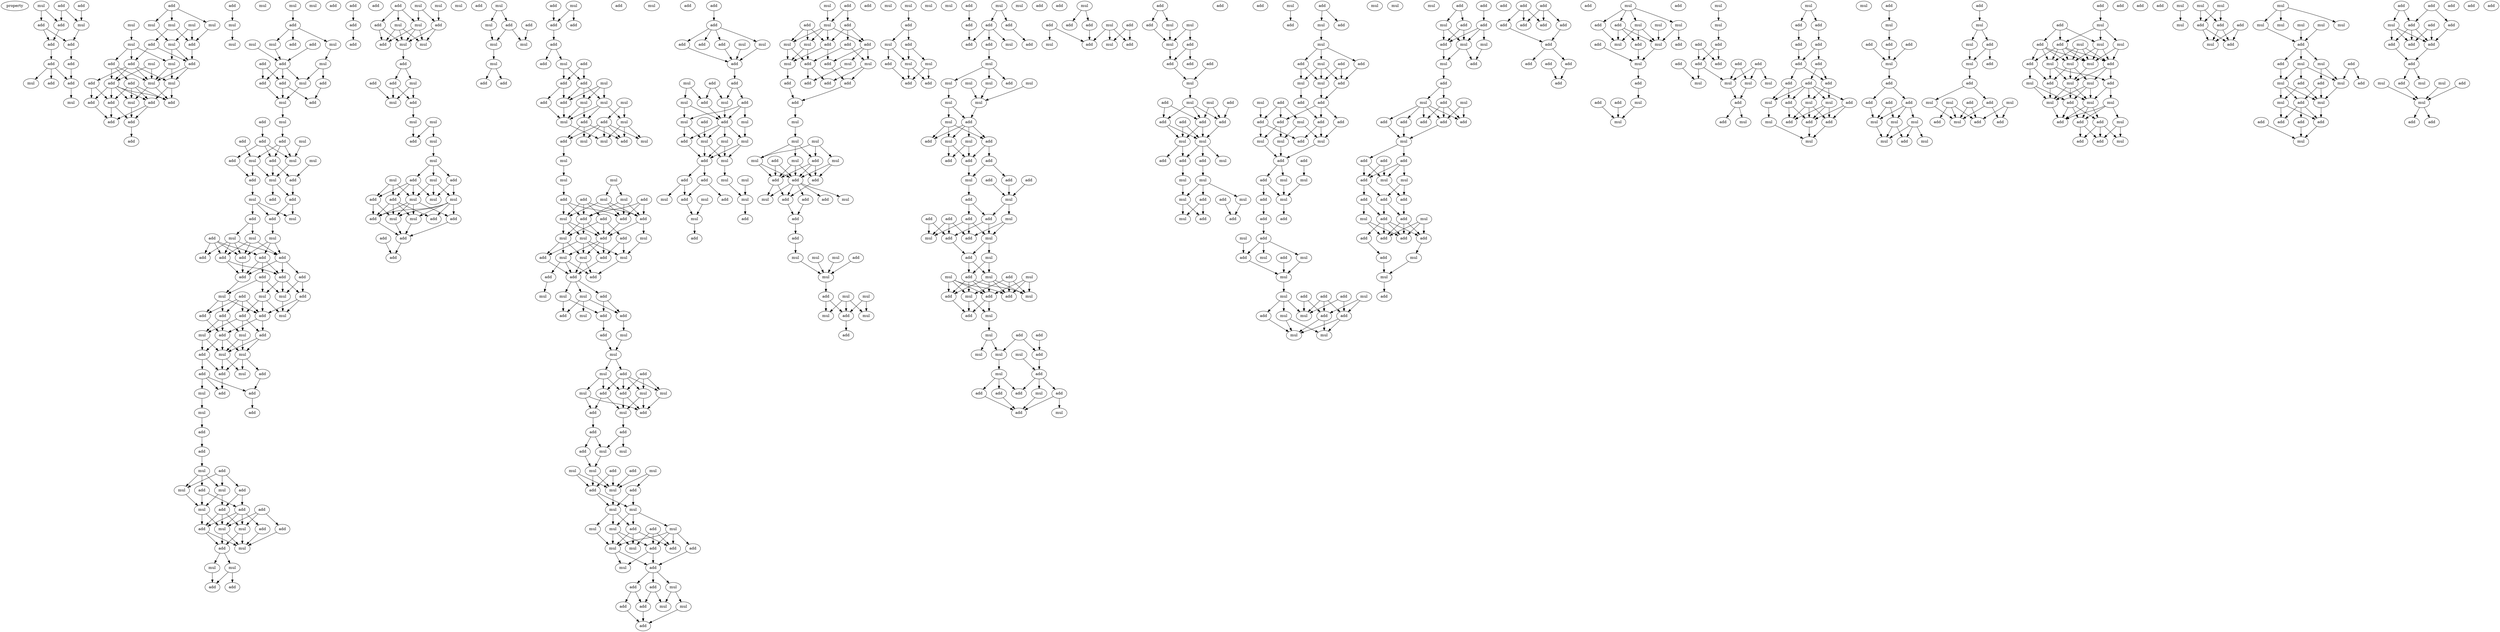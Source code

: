 digraph {
    node [fontcolor=black]
    property [mul=2,lf=1.9]
    0 [ label = mul ];
    1 [ label = add ];
    2 [ label = add ];
    3 [ label = mul ];
    4 [ label = add ];
    5 [ label = add ];
    6 [ label = add ];
    7 [ label = add ];
    8 [ label = add ];
    9 [ label = add ];
    10 [ label = add ];
    11 [ label = mul ];
    12 [ label = add ];
    13 [ label = mul ];
    14 [ label = add ];
    15 [ label = mul ];
    16 [ label = mul ];
    17 [ label = mul ];
    18 [ label = mul ];
    19 [ label = mul ];
    20 [ label = mul ];
    21 [ label = add ];
    22 [ label = add ];
    23 [ label = mul ];
    24 [ label = add ];
    25 [ label = mul ];
    26 [ label = add ];
    27 [ label = add ];
    28 [ label = mul ];
    29 [ label = add ];
    30 [ label = add ];
    31 [ label = mul ];
    32 [ label = add ];
    33 [ label = mul ];
    34 [ label = mul ];
    35 [ label = add ];
    36 [ label = add ];
    37 [ label = add ];
    38 [ label = add ];
    39 [ label = add ];
    40 [ label = add ];
    41 [ label = add ];
    42 [ label = add ];
    43 [ label = mul ];
    44 [ label = mul ];
    45 [ label = mul ];
    46 [ label = mul ];
    47 [ label = add ];
    48 [ label = mul ];
    49 [ label = add ];
    50 [ label = mul ];
    51 [ label = add ];
    52 [ label = mul ];
    53 [ label = add ];
    54 [ label = add ];
    55 [ label = mul ];
    56 [ label = add ];
    57 [ label = mul ];
    58 [ label = add ];
    59 [ label = add ];
    60 [ label = add ];
    61 [ label = mul ];
    62 [ label = add ];
    63 [ label = mul ];
    64 [ label = add ];
    65 [ label = add ];
    66 [ label = add ];
    67 [ label = mul ];
    68 [ label = add ];
    69 [ label = mul ];
    70 [ label = mul ];
    71 [ label = add ];
    72 [ label = mul ];
    73 [ label = add ];
    74 [ label = add ];
    75 [ label = mul ];
    76 [ label = add ];
    77 [ label = mul ];
    78 [ label = add ];
    79 [ label = add ];
    80 [ label = add ];
    81 [ label = mul ];
    82 [ label = mul ];
    83 [ label = add ];
    84 [ label = mul ];
    85 [ label = mul ];
    86 [ label = add ];
    87 [ label = add ];
    88 [ label = add ];
    89 [ label = add ];
    90 [ label = add ];
    91 [ label = add ];
    92 [ label = add ];
    93 [ label = add ];
    94 [ label = add ];
    95 [ label = mul ];
    96 [ label = mul ];
    97 [ label = mul ];
    98 [ label = add ];
    99 [ label = add ];
    100 [ label = add ];
    101 [ label = add ];
    102 [ label = add ];
    103 [ label = add ];
    104 [ label = mul ];
    105 [ label = mul ];
    106 [ label = mul ];
    107 [ label = add ];
    108 [ label = add ];
    109 [ label = mul ];
    110 [ label = add ];
    111 [ label = mul ];
    112 [ label = add ];
    113 [ label = add ];
    114 [ label = add ];
    115 [ label = mul ];
    116 [ label = add ];
    117 [ label = add ];
    118 [ label = mul ];
    119 [ label = add ];
    120 [ label = mul ];
    121 [ label = add ];
    122 [ label = add ];
    123 [ label = add ];
    124 [ label = mul ];
    125 [ label = mul ];
    126 [ label = add ];
    127 [ label = add ];
    128 [ label = mul ];
    129 [ label = add ];
    130 [ label = add ];
    131 [ label = add ];
    132 [ label = mul ];
    133 [ label = mul ];
    134 [ label = add ];
    135 [ label = add ];
    136 [ label = mul ];
    137 [ label = add ];
    138 [ label = add ];
    139 [ label = mul ];
    140 [ label = mul ];
    141 [ label = mul ];
    142 [ label = add ];
    143 [ label = add ];
    144 [ label = mul ];
    145 [ label = add ];
    146 [ label = add ];
    147 [ label = add ];
    148 [ label = add ];
    149 [ label = add ];
    150 [ label = mul ];
    151 [ label = add ];
    152 [ label = mul ];
    153 [ label = mul ];
    154 [ label = mul ];
    155 [ label = add ];
    156 [ label = add ];
    157 [ label = mul ];
    158 [ label = add ];
    159 [ label = mul ];
    160 [ label = mul ];
    161 [ label = add ];
    162 [ label = add ];
    163 [ label = mul ];
    164 [ label = add ];
    165 [ label = mul ];
    166 [ label = add ];
    167 [ label = mul ];
    168 [ label = mul ];
    169 [ label = mul ];
    170 [ label = add ];
    171 [ label = mul ];
    172 [ label = mul ];
    173 [ label = mul ];
    174 [ label = add ];
    175 [ label = add ];
    176 [ label = mul ];
    177 [ label = add ];
    178 [ label = mul ];
    179 [ label = mul ];
    180 [ label = add ];
    181 [ label = add ];
    182 [ label = add ];
    183 [ label = mul ];
    184 [ label = add ];
    185 [ label = mul ];
    186 [ label = add ];
    187 [ label = add ];
    188 [ label = add ];
    189 [ label = add ];
    190 [ label = mul ];
    191 [ label = mul ];
    192 [ label = add ];
    193 [ label = add ];
    194 [ label = mul ];
    195 [ label = mul ];
    196 [ label = mul ];
    197 [ label = add ];
    198 [ label = add ];
    199 [ label = mul ];
    200 [ label = add ];
    201 [ label = add ];
    202 [ label = add ];
    203 [ label = add ];
    204 [ label = mul ];
    205 [ label = add ];
    206 [ label = add ];
    207 [ label = add ];
    208 [ label = add ];
    209 [ label = mul ];
    210 [ label = mul ];
    211 [ label = add ];
    212 [ label = mul ];
    213 [ label = add ];
    214 [ label = mul ];
    215 [ label = add ];
    216 [ label = mul ];
    217 [ label = add ];
    218 [ label = mul ];
    219 [ label = add ];
    220 [ label = mul ];
    221 [ label = mul ];
    222 [ label = mul ];
    223 [ label = add ];
    224 [ label = add ];
    225 [ label = mul ];
    226 [ label = mul ];
    227 [ label = mul ];
    228 [ label = add ];
    229 [ label = mul ];
    230 [ label = add ];
    231 [ label = mul ];
    232 [ label = add ];
    233 [ label = add ];
    234 [ label = add ];
    235 [ label = add ];
    236 [ label = mul ];
    237 [ label = add ];
    238 [ label = mul ];
    239 [ label = add ];
    240 [ label = add ];
    241 [ label = mul ];
    242 [ label = mul ];
    243 [ label = mul ];
    244 [ label = add ];
    245 [ label = mul ];
    246 [ label = mul ];
    247 [ label = add ];
    248 [ label = add ];
    249 [ label = add ];
    250 [ label = add ];
    251 [ label = mul ];
    252 [ label = add ];
    253 [ label = mul ];
    254 [ label = mul ];
    255 [ label = add ];
    256 [ label = add ];
    257 [ label = add ];
    258 [ label = mul ];
    259 [ label = add ];
    260 [ label = mul ];
    261 [ label = mul ];
    262 [ label = mul ];
    263 [ label = add ];
    264 [ label = add ];
    265 [ label = add ];
    266 [ label = mul ];
    267 [ label = add ];
    268 [ label = mul ];
    269 [ label = mul ];
    270 [ label = mul ];
    271 [ label = add ];
    272 [ label = add ];
    273 [ label = add ];
    274 [ label = add ];
    275 [ label = mul ];
    276 [ label = mul ];
    277 [ label = mul ];
    278 [ label = add ];
    279 [ label = add ];
    280 [ label = mul ];
    281 [ label = mul ];
    282 [ label = mul ];
    283 [ label = add ];
    284 [ label = add ];
    285 [ label = add ];
    286 [ label = mul ];
    287 [ label = mul ];
    288 [ label = mul ];
    289 [ label = add ];
    290 [ label = mul ];
    291 [ label = mul ];
    292 [ label = add ];
    293 [ label = mul ];
    294 [ label = mul ];
    295 [ label = mul ];
    296 [ label = add ];
    297 [ label = add ];
    298 [ label = add ];
    299 [ label = add ];
    300 [ label = mul ];
    301 [ label = mul ];
    302 [ label = add ];
    303 [ label = add ];
    304 [ label = mul ];
    305 [ label = mul ];
    306 [ label = add ];
    307 [ label = add ];
    308 [ label = add ];
    309 [ label = add ];
    310 [ label = add ];
    311 [ label = add ];
    312 [ label = add ];
    313 [ label = mul ];
    314 [ label = add ];
    315 [ label = mul ];
    316 [ label = add ];
    317 [ label = add ];
    318 [ label = add ];
    319 [ label = mul ];
    320 [ label = add ];
    321 [ label = add ];
    322 [ label = mul ];
    323 [ label = add ];
    324 [ label = mul ];
    325 [ label = mul ];
    326 [ label = add ];
    327 [ label = add ];
    328 [ label = mul ];
    329 [ label = add ];
    330 [ label = mul ];
    331 [ label = mul ];
    332 [ label = mul ];
    333 [ label = add ];
    334 [ label = mul ];
    335 [ label = mul ];
    336 [ label = mul ];
    337 [ label = add ];
    338 [ label = add ];
    339 [ label = add ];
    340 [ label = mul ];
    341 [ label = mul ];
    342 [ label = mul ];
    343 [ label = add ];
    344 [ label = mul ];
    345 [ label = add ];
    346 [ label = add ];
    347 [ label = mul ];
    348 [ label = add ];
    349 [ label = mul ];
    350 [ label = add ];
    351 [ label = add ];
    352 [ label = add ];
    353 [ label = mul ];
    354 [ label = add ];
    355 [ label = mul ];
    356 [ label = add ];
    357 [ label = add ];
    358 [ label = mul ];
    359 [ label = mul ];
    360 [ label = add ];
    361 [ label = mul ];
    362 [ label = add ];
    363 [ label = add ];
    364 [ label = add ];
    365 [ label = add ];
    366 [ label = add ];
    367 [ label = mul ];
    368 [ label = mul ];
    369 [ label = mul ];
    370 [ label = mul ];
    371 [ label = add ];
    372 [ label = mul ];
    373 [ label = mul ];
    374 [ label = add ];
    375 [ label = add ];
    376 [ label = add ];
    377 [ label = add ];
    378 [ label = mul ];
    379 [ label = add ];
    380 [ label = add ];
    381 [ label = mul ];
    382 [ label = add ];
    383 [ label = add ];
    384 [ label = add ];
    385 [ label = add ];
    386 [ label = mul ];
    387 [ label = mul ];
    388 [ label = mul ];
    389 [ label = add ];
    390 [ label = mul ];
    391 [ label = mul ];
    392 [ label = add ];
    393 [ label = mul ];
    394 [ label = mul ];
    395 [ label = mul ];
    396 [ label = mul ];
    397 [ label = add ];
    398 [ label = add ];
    399 [ label = mul ];
    400 [ label = mul ];
    401 [ label = add ];
    402 [ label = add ];
    403 [ label = mul ];
    404 [ label = mul ];
    405 [ label = add ];
    406 [ label = mul ];
    407 [ label = mul ];
    408 [ label = add ];
    409 [ label = add ];
    410 [ label = add ];
    411 [ label = mul ];
    412 [ label = add ];
    413 [ label = add ];
    414 [ label = add ];
    415 [ label = mul ];
    416 [ label = add ];
    417 [ label = add ];
    418 [ label = add ];
    419 [ label = mul ];
    420 [ label = add ];
    421 [ label = mul ];
    422 [ label = mul ];
    423 [ label = mul ];
    424 [ label = mul ];
    425 [ label = mul ];
    426 [ label = mul ];
    427 [ label = mul ];
    428 [ label = mul ];
    429 [ label = add ];
    430 [ label = add ];
    431 [ label = mul ];
    432 [ label = add ];
    433 [ label = mul ];
    434 [ label = add ];
    435 [ label = add ];
    436 [ label = add ];
    437 [ label = mul ];
    438 [ label = add ];
    439 [ label = add ];
    440 [ label = add ];
    441 [ label = add ];
    442 [ label = mul ];
    443 [ label = add ];
    444 [ label = add ];
    445 [ label = mul ];
    446 [ label = add ];
    447 [ label = add ];
    448 [ label = add ];
    449 [ label = add ];
    450 [ label = mul ];
    451 [ label = add ];
    452 [ label = mul ];
    453 [ label = add ];
    454 [ label = mul ];
    455 [ label = mul ];
    456 [ label = mul ];
    457 [ label = mul ];
    458 [ label = add ];
    459 [ label = add ];
    460 [ label = mul ];
    461 [ label = add ];
    462 [ label = mul ];
    463 [ label = add ];
    464 [ label = add ];
    465 [ label = mul ];
    466 [ label = add ];
    467 [ label = mul ];
    468 [ label = add ];
    469 [ label = add ];
    470 [ label = add ];
    471 [ label = mul ];
    472 [ label = mul ];
    473 [ label = add ];
    474 [ label = mul ];
    475 [ label = mul ];
    476 [ label = add ];
    477 [ label = add ];
    478 [ label = add ];
    479 [ label = mul ];
    480 [ label = add ];
    481 [ label = add ];
    482 [ label = mul ];
    483 [ label = add ];
    484 [ label = mul ];
    485 [ label = mul ];
    486 [ label = add ];
    487 [ label = add ];
    488 [ label = add ];
    489 [ label = add ];
    490 [ label = add ];
    491 [ label = mul ];
    492 [ label = add ];
    493 [ label = mul ];
    494 [ label = add ];
    495 [ label = mul ];
    496 [ label = add ];
    497 [ label = mul ];
    498 [ label = add ];
    499 [ label = mul ];
    500 [ label = add ];
    501 [ label = add ];
    502 [ label = add ];
    503 [ label = mul ];
    504 [ label = mul ];
    505 [ label = add ];
    506 [ label = mul ];
    507 [ label = add ];
    508 [ label = add ];
    509 [ label = add ];
    510 [ label = add ];
    511 [ label = add ];
    512 [ label = mul ];
    513 [ label = mul ];
    514 [ label = add ];
    515 [ label = add ];
    516 [ label = mul ];
    517 [ label = add ];
    518 [ label = add ];
    519 [ label = mul ];
    520 [ label = mul ];
    521 [ label = mul ];
    522 [ label = add ];
    523 [ label = add ];
    524 [ label = mul ];
    525 [ label = add ];
    526 [ label = add ];
    527 [ label = add ];
    528 [ label = mul ];
    529 [ label = mul ];
    530 [ label = add ];
    531 [ label = add ];
    532 [ label = mul ];
    533 [ label = mul ];
    534 [ label = add ];
    535 [ label = mul ];
    536 [ label = add ];
    537 [ label = mul ];
    538 [ label = add ];
    539 [ label = add ];
    540 [ label = add ];
    541 [ label = mul ];
    542 [ label = mul ];
    543 [ label = mul ];
    544 [ label = add ];
    545 [ label = add ];
    546 [ label = mul ];
    547 [ label = add ];
    548 [ label = add ];
    549 [ label = add ];
    550 [ label = mul ];
    551 [ label = add ];
    552 [ label = add ];
    553 [ label = mul ];
    554 [ label = mul ];
    555 [ label = mul ];
    556 [ label = add ];
    557 [ label = add ];
    558 [ label = add ];
    559 [ label = mul ];
    560 [ label = add ];
    561 [ label = mul ];
    562 [ label = add ];
    563 [ label = mul ];
    564 [ label = add ];
    565 [ label = add ];
    566 [ label = mul ];
    567 [ label = add ];
    568 [ label = mul ];
    569 [ label = mul ];
    570 [ label = add ];
    571 [ label = add ];
    572 [ label = mul ];
    573 [ label = mul ];
    574 [ label = add ];
    575 [ label = add ];
    576 [ label = mul ];
    577 [ label = add ];
    578 [ label = mul ];
    579 [ label = add ];
    580 [ label = add ];
    581 [ label = mul ];
    582 [ label = mul ];
    583 [ label = add ];
    584 [ label = mul ];
    585 [ label = mul ];
    586 [ label = add ];
    587 [ label = add ];
    588 [ label = mul ];
    589 [ label = add ];
    590 [ label = add ];
    591 [ label = mul ];
    592 [ label = add ];
    593 [ label = mul ];
    594 [ label = mul ];
    595 [ label = add ];
    596 [ label = add ];
    597 [ label = mul ];
    598 [ label = mul ];
    599 [ label = add ];
    600 [ label = add ];
    601 [ label = add ];
    602 [ label = add ];
    603 [ label = add ];
    604 [ label = add ];
    605 [ label = mul ];
    606 [ label = add ];
    607 [ label = add ];
    608 [ label = add ];
    609 [ label = mul ];
    610 [ label = mul ];
    611 [ label = add ];
    612 [ label = add ];
    613 [ label = add ];
    614 [ label = add ];
    615 [ label = mul ];
    616 [ label = mul ];
    617 [ label = add ];
    618 [ label = add ];
    619 [ label = add ];
    620 [ label = add ];
    621 [ label = add ];
    622 [ label = add ];
    623 [ label = mul ];
    624 [ label = add ];
    625 [ label = mul ];
    626 [ label = add ];
    627 [ label = add ];
    628 [ label = add ];
    629 [ label = add ];
    630 [ label = add ];
    631 [ label = add ];
    632 [ label = add ];
    633 [ label = add ];
    634 [ label = add ];
    635 [ label = add ];
    636 [ label = add ];
    637 [ label = add ];
    638 [ label = add ];
    639 [ label = add ];
    640 [ label = mul ];
    641 [ label = add ];
    642 [ label = mul ];
    643 [ label = mul ];
    644 [ label = add ];
    645 [ label = mul ];
    646 [ label = add ];
    647 [ label = mul ];
    648 [ label = add ];
    649 [ label = add ];
    650 [ label = mul ];
    651 [ label = mul ];
    652 [ label = add ];
    653 [ label = add ];
    654 [ label = add ];
    655 [ label = add ];
    656 [ label = mul ];
    657 [ label = mul ];
    658 [ label = mul ];
    659 [ label = mul ];
    660 [ label = add ];
    661 [ label = add ];
    662 [ label = add ];
    663 [ label = add ];
    664 [ label = add ];
    665 [ label = add ];
    666 [ label = add ];
    667 [ label = mul ];
    668 [ label = mul ];
    669 [ label = mul ];
    670 [ label = mul ];
    671 [ label = add ];
    672 [ label = add ];
    673 [ label = mul ];
    674 [ label = mul ];
    675 [ label = add ];
    676 [ label = add ];
    677 [ label = add ];
    678 [ label = add ];
    679 [ label = add ];
    680 [ label = add ];
    681 [ label = add ];
    682 [ label = add ];
    683 [ label = add ];
    684 [ label = add ];
    685 [ label = add ];
    686 [ label = mul ];
    687 [ label = mul ];
    688 [ label = mul ];
    689 [ label = add ];
    690 [ label = mul ];
    691 [ label = add ];
    692 [ label = add ];
    693 [ label = mul ];
    694 [ label = mul ];
    695 [ label = add ];
    696 [ label = mul ];
    697 [ label = add ];
    698 [ label = add ];
    699 [ label = add ];
    700 [ label = mul ];
    701 [ label = add ];
    702 [ label = add ];
    703 [ label = add ];
    704 [ label = add ];
    705 [ label = mul ];
    706 [ label = mul ];
    707 [ label = mul ];
    708 [ label = mul ];
    709 [ label = add ];
    710 [ label = add ];
    711 [ label = mul ];
    712 [ label = mul ];
    713 [ label = mul ];
    714 [ label = add ];
    715 [ label = mul ];
    716 [ label = add ];
    717 [ label = add ];
    718 [ label = mul ];
    719 [ label = mul ];
    720 [ label = mul ];
    721 [ label = add ];
    722 [ label = add ];
    723 [ label = mul ];
    724 [ label = add ];
    725 [ label = add ];
    726 [ label = add ];
    727 [ label = add ];
    728 [ label = mul ];
    729 [ label = add ];
    730 [ label = mul ];
    731 [ label = mul ];
    732 [ label = mul ];
    733 [ label = add ];
    734 [ label = add ];
    735 [ label = mul ];
    736 [ label = add ];
    737 [ label = mul ];
    738 [ label = mul ];
    739 [ label = add ];
    740 [ label = mul ];
    741 [ label = mul ];
    742 [ label = mul ];
    743 [ label = add ];
    744 [ label = add ];
    745 [ label = mul ];
    746 [ label = mul ];
    747 [ label = mul ];
    748 [ label = add ];
    749 [ label = mul ];
    750 [ label = add ];
    751 [ label = add ];
    752 [ label = add ];
    753 [ label = add ];
    754 [ label = mul ];
    755 [ label = add ];
    756 [ label = add ];
    757 [ label = add ];
    758 [ label = add ];
    759 [ label = mul ];
    760 [ label = mul ];
    761 [ label = mul ];
    762 [ label = mul ];
    763 [ label = add ];
    764 [ label = add ];
    765 [ label = add ];
    766 [ label = mul ];
    767 [ label = add ];
    768 [ label = mul ];
    769 [ label = mul ];
    770 [ label = mul ];
    771 [ label = mul ];
    772 [ label = mul ];
    773 [ label = mul ];
    774 [ label = add ];
    775 [ label = add ];
    776 [ label = add ];
    777 [ label = mul ];
    778 [ label = mul ];
    779 [ label = add ];
    780 [ label = mul ];
    781 [ label = add ];
    782 [ label = mul ];
    783 [ label = add ];
    784 [ label = add ];
    785 [ label = mul ];
    786 [ label = mul ];
    787 [ label = add ];
    788 [ label = add ];
    789 [ label = add ];
    790 [ label = add ];
    791 [ label = mul ];
    792 [ label = add ];
    793 [ label = add ];
    794 [ label = add ];
    795 [ label = add ];
    796 [ label = mul ];
    797 [ label = add ];
    798 [ label = add ];
    799 [ label = add ];
    800 [ label = add ];
    801 [ label = add ];
    802 [ label = mul ];
    803 [ label = add ];
    804 [ label = mul ];
    805 [ label = mul ];
    806 [ label = add ];
    807 [ label = mul ];
    808 [ label = add ];
    809 [ label = add ];
    810 [ label = add ];
    811 [ label = add ];
    812 [ label = add ];
    0 -> 4 [ name = 0 ];
    0 -> 5 [ name = 1 ];
    1 -> 3 [ name = 2 ];
    2 -> 3 [ name = 3 ];
    2 -> 4 [ name = 4 ];
    3 -> 7 [ name = 5 ];
    4 -> 6 [ name = 6 ];
    5 -> 6 [ name = 7 ];
    5 -> 7 [ name = 8 ];
    6 -> 8 [ name = 9 ];
    7 -> 9 [ name = 10 ];
    8 -> 10 [ name = 11 ];
    8 -> 11 [ name = 12 ];
    8 -> 12 [ name = 13 ];
    9 -> 12 [ name = 14 ];
    12 -> 13 [ name = 15 ];
    14 -> 16 [ name = 16 ];
    14 -> 17 [ name = 17 ];
    14 -> 18 [ name = 18 ];
    15 -> 23 [ name = 19 ];
    16 -> 21 [ name = 20 ];
    17 -> 21 [ name = 21 ];
    17 -> 22 [ name = 22 ];
    18 -> 20 [ name = 23 ];
    19 -> 20 [ name = 24 ];
    19 -> 21 [ name = 25 ];
    20 -> 25 [ name = 26 ];
    20 -> 26 [ name = 27 ];
    21 -> 26 [ name = 28 ];
    22 -> 24 [ name = 29 ];
    22 -> 26 [ name = 30 ];
    23 -> 24 [ name = 31 ];
    23 -> 25 [ name = 32 ];
    23 -> 27 [ name = 33 ];
    24 -> 30 [ name = 34 ];
    24 -> 31 [ name = 35 ];
    24 -> 32 [ name = 36 ];
    24 -> 33 [ name = 37 ];
    25 -> 31 [ name = 38 ];
    25 -> 33 [ name = 39 ];
    26 -> 31 [ name = 40 ];
    26 -> 33 [ name = 41 ];
    27 -> 29 [ name = 42 ];
    27 -> 31 [ name = 43 ];
    27 -> 32 [ name = 44 ];
    28 -> 31 [ name = 45 ];
    28 -> 32 [ name = 46 ];
    29 -> 34 [ name = 47 ];
    29 -> 35 [ name = 48 ];
    29 -> 36 [ name = 49 ];
    29 -> 38 [ name = 50 ];
    30 -> 35 [ name = 51 ];
    30 -> 37 [ name = 52 ];
    31 -> 34 [ name = 53 ];
    31 -> 36 [ name = 54 ];
    32 -> 34 [ name = 55 ];
    32 -> 35 [ name = 56 ];
    32 -> 36 [ name = 57 ];
    32 -> 37 [ name = 58 ];
    32 -> 38 [ name = 59 ];
    33 -> 36 [ name = 60 ];
    33 -> 38 [ name = 61 ];
    34 -> 40 [ name = 62 ];
    35 -> 39 [ name = 63 ];
    35 -> 40 [ name = 64 ];
    37 -> 39 [ name = 65 ];
    38 -> 39 [ name = 66 ];
    38 -> 40 [ name = 67 ];
    40 -> 41 [ name = 68 ];
    42 -> 43 [ name = 69 ];
    43 -> 44 [ name = 70 ];
    46 -> 47 [ name = 71 ];
    47 -> 50 [ name = 72 ];
    47 -> 51 [ name = 73 ];
    47 -> 52 [ name = 74 ];
    48 -> 54 [ name = 75 ];
    49 -> 54 [ name = 76 ];
    50 -> 55 [ name = 77 ];
    52 -> 54 [ name = 78 ];
    53 -> 58 [ name = 79 ];
    53 -> 59 [ name = 80 ];
    54 -> 57 [ name = 81 ];
    54 -> 58 [ name = 82 ];
    54 -> 59 [ name = 83 ];
    55 -> 56 [ name = 84 ];
    55 -> 57 [ name = 85 ];
    56 -> 60 [ name = 86 ];
    57 -> 61 [ name = 87 ];
    58 -> 60 [ name = 88 ];
    58 -> 61 [ name = 89 ];
    59 -> 61 [ name = 90 ];
    61 -> 63 [ name = 91 ];
    62 -> 66 [ name = 92 ];
    63 -> 64 [ name = 93 ];
    64 -> 70 [ name = 94 ];
    64 -> 71 [ name = 95 ];
    64 -> 72 [ name = 96 ];
    65 -> 70 [ name = 97 ];
    66 -> 68 [ name = 98 ];
    66 -> 71 [ name = 99 ];
    66 -> 72 [ name = 100 ];
    67 -> 72 [ name = 101 ];
    68 -> 73 [ name = 102 ];
    69 -> 74 [ name = 103 ];
    70 -> 73 [ name = 104 ];
    70 -> 75 [ name = 105 ];
    71 -> 74 [ name = 106 ];
    71 -> 75 [ name = 107 ];
    72 -> 75 [ name = 108 ];
    73 -> 77 [ name = 109 ];
    74 -> 76 [ name = 110 ];
    75 -> 76 [ name = 111 ];
    75 -> 78 [ name = 112 ];
    76 -> 80 [ name = 113 ];
    76 -> 81 [ name = 114 ];
    77 -> 79 [ name = 115 ];
    77 -> 80 [ name = 116 ];
    77 -> 81 [ name = 117 ];
    79 -> 82 [ name = 118 ];
    79 -> 85 [ name = 119 ];
    80 -> 84 [ name = 120 ];
    82 -> 86 [ name = 121 ];
    82 -> 87 [ name = 122 ];
    82 -> 88 [ name = 123 ];
    82 -> 90 [ name = 124 ];
    83 -> 86 [ name = 125 ];
    83 -> 87 [ name = 126 ];
    83 -> 89 [ name = 127 ];
    83 -> 90 [ name = 128 ];
    84 -> 88 [ name = 129 ];
    84 -> 89 [ name = 130 ];
    84 -> 90 [ name = 131 ];
    85 -> 87 [ name = 132 ];
    85 -> 88 [ name = 133 ];
    85 -> 90 [ name = 134 ];
    87 -> 91 [ name = 135 ];
    87 -> 93 [ name = 136 ];
    88 -> 91 [ name = 137 ];
    88 -> 93 [ name = 138 ];
    88 -> 94 [ name = 139 ];
    89 -> 91 [ name = 140 ];
    89 -> 92 [ name = 141 ];
    89 -> 93 [ name = 142 ];
    90 -> 93 [ name = 143 ];
    91 -> 96 [ name = 144 ];
    91 -> 97 [ name = 145 ];
    91 -> 99 [ name = 146 ];
    92 -> 95 [ name = 147 ];
    92 -> 96 [ name = 148 ];
    92 -> 97 [ name = 149 ];
    93 -> 95 [ name = 150 ];
    94 -> 97 [ name = 151 ];
    94 -> 99 [ name = 152 ];
    95 -> 100 [ name = 153 ];
    95 -> 102 [ name = 154 ];
    95 -> 103 [ name = 155 ];
    96 -> 101 [ name = 156 ];
    96 -> 103 [ name = 157 ];
    96 -> 104 [ name = 158 ];
    97 -> 104 [ name = 159 ];
    98 -> 100 [ name = 160 ];
    98 -> 101 [ name = 161 ];
    98 -> 102 [ name = 162 ];
    98 -> 103 [ name = 163 ];
    99 -> 103 [ name = 164 ];
    99 -> 104 [ name = 165 ];
    100 -> 108 [ name = 166 ];
    101 -> 105 [ name = 167 ];
    101 -> 106 [ name = 168 ];
    101 -> 107 [ name = 169 ];
    102 -> 105 [ name = 170 ];
    102 -> 106 [ name = 171 ];
    102 -> 108 [ name = 172 ];
    103 -> 107 [ name = 173 ];
    103 -> 108 [ name = 174 ];
    105 -> 109 [ name = 175 ];
    105 -> 110 [ name = 176 ];
    106 -> 109 [ name = 177 ];
    106 -> 111 [ name = 178 ];
    107 -> 109 [ name = 179 ];
    107 -> 111 [ name = 180 ];
    108 -> 109 [ name = 181 ];
    108 -> 110 [ name = 182 ];
    108 -> 111 [ name = 183 ];
    109 -> 113 [ name = 184 ];
    109 -> 115 [ name = 185 ];
    110 -> 113 [ name = 186 ];
    110 -> 114 [ name = 187 ];
    111 -> 112 [ name = 188 ];
    111 -> 113 [ name = 189 ];
    111 -> 115 [ name = 190 ];
    112 -> 117 [ name = 191 ];
    113 -> 116 [ name = 192 ];
    114 -> 116 [ name = 193 ];
    114 -> 117 [ name = 194 ];
    114 -> 118 [ name = 195 ];
    117 -> 119 [ name = 196 ];
    118 -> 120 [ name = 197 ];
    120 -> 121 [ name = 198 ];
    121 -> 122 [ name = 199 ];
    122 -> 124 [ name = 200 ];
    123 -> 125 [ name = 201 ];
    123 -> 126 [ name = 202 ];
    123 -> 128 [ name = 203 ];
    124 -> 125 [ name = 204 ];
    124 -> 127 [ name = 205 ];
    124 -> 128 [ name = 206 ];
    125 -> 131 [ name = 207 ];
    125 -> 132 [ name = 208 ];
    126 -> 129 [ name = 209 ];
    126 -> 131 [ name = 210 ];
    127 -> 129 [ name = 211 ];
    127 -> 132 [ name = 212 ];
    128 -> 132 [ name = 213 ];
    129 -> 133 [ name = 214 ];
    129 -> 135 [ name = 215 ];
    129 -> 136 [ name = 216 ];
    129 -> 137 [ name = 217 ];
    130 -> 133 [ name = 218 ];
    130 -> 134 [ name = 219 ];
    130 -> 136 [ name = 220 ];
    131 -> 133 [ name = 221 ];
    131 -> 135 [ name = 222 ];
    131 -> 136 [ name = 223 ];
    132 -> 135 [ name = 224 ];
    132 -> 136 [ name = 225 ];
    133 -> 138 [ name = 226 ];
    133 -> 139 [ name = 227 ];
    134 -> 139 [ name = 228 ];
    135 -> 138 [ name = 229 ];
    135 -> 139 [ name = 230 ];
    136 -> 138 [ name = 231 ];
    136 -> 139 [ name = 232 ];
    137 -> 139 [ name = 233 ];
    138 -> 140 [ name = 234 ];
    138 -> 141 [ name = 235 ];
    140 -> 143 [ name = 236 ];
    141 -> 142 [ name = 237 ];
    141 -> 143 [ name = 238 ];
    146 -> 148 [ name = 239 ];
    148 -> 151 [ name = 240 ];
    149 -> 154 [ name = 241 ];
    149 -> 156 [ name = 242 ];
    149 -> 157 [ name = 243 ];
    150 -> 155 [ name = 244 ];
    153 -> 154 [ name = 245 ];
    153 -> 155 [ name = 246 ];
    154 -> 158 [ name = 247 ];
    154 -> 159 [ name = 248 ];
    154 -> 160 [ name = 249 ];
    155 -> 159 [ name = 250 ];
    155 -> 160 [ name = 251 ];
    156 -> 158 [ name = 252 ];
    156 -> 160 [ name = 253 ];
    157 -> 158 [ name = 254 ];
    157 -> 159 [ name = 255 ];
    157 -> 160 [ name = 256 ];
    160 -> 161 [ name = 257 ];
    161 -> 162 [ name = 258 ];
    161 -> 163 [ name = 259 ];
    162 -> 165 [ name = 260 ];
    162 -> 166 [ name = 261 ];
    163 -> 165 [ name = 262 ];
    163 -> 166 [ name = 263 ];
    164 -> 165 [ name = 264 ];
    166 -> 167 [ name = 265 ];
    167 -> 170 [ name = 266 ];
    168 -> 169 [ name = 267 ];
    168 -> 170 [ name = 268 ];
    169 -> 171 [ name = 269 ];
    171 -> 172 [ name = 270 ];
    171 -> 174 [ name = 271 ];
    171 -> 175 [ name = 272 ];
    172 -> 176 [ name = 273 ];
    172 -> 178 [ name = 274 ];
    172 -> 179 [ name = 275 ];
    173 -> 177 [ name = 276 ];
    173 -> 178 [ name = 277 ];
    173 -> 180 [ name = 278 ];
    174 -> 177 [ name = 279 ];
    174 -> 178 [ name = 280 ];
    174 -> 179 [ name = 281 ];
    174 -> 180 [ name = 282 ];
    175 -> 176 [ name = 283 ];
    175 -> 179 [ name = 284 ];
    176 -> 181 [ name = 285 ];
    176 -> 182 [ name = 286 ];
    176 -> 183 [ name = 287 ];
    176 -> 184 [ name = 288 ];
    176 -> 185 [ name = 289 ];
    177 -> 181 [ name = 290 ];
    177 -> 183 [ name = 291 ];
    177 -> 184 [ name = 292 ];
    177 -> 185 [ name = 293 ];
    178 -> 182 [ name = 294 ];
    178 -> 183 [ name = 295 ];
    178 -> 184 [ name = 296 ];
    178 -> 185 [ name = 297 ];
    180 -> 184 [ name = 298 ];
    180 -> 185 [ name = 299 ];
    182 -> 187 [ name = 300 ];
    183 -> 187 [ name = 301 ];
    184 -> 187 [ name = 302 ];
    185 -> 187 [ name = 303 ];
    186 -> 188 [ name = 304 ];
    187 -> 188 [ name = 305 ];
    190 -> 191 [ name = 306 ];
    190 -> 193 [ name = 307 ];
    191 -> 195 [ name = 308 ];
    192 -> 194 [ name = 309 ];
    193 -> 194 [ name = 310 ];
    193 -> 195 [ name = 311 ];
    195 -> 196 [ name = 312 ];
    196 -> 197 [ name = 313 ];
    196 -> 198 [ name = 314 ];
    199 -> 201 [ name = 315 ];
    199 -> 202 [ name = 316 ];
    200 -> 201 [ name = 317 ];
    201 -> 203 [ name = 318 ];
    203 -> 204 [ name = 319 ];
    203 -> 205 [ name = 320 ];
    204 -> 207 [ name = 321 ];
    204 -> 208 [ name = 322 ];
    206 -> 207 [ name = 323 ];
    206 -> 208 [ name = 324 ];
    207 -> 211 [ name = 325 ];
    207 -> 213 [ name = 326 ];
    208 -> 210 [ name = 327 ];
    208 -> 213 [ name = 328 ];
    208 -> 214 [ name = 329 ];
    209 -> 210 [ name = 330 ];
    209 -> 213 [ name = 331 ];
    209 -> 214 [ name = 332 ];
    210 -> 218 [ name = 333 ];
    210 -> 219 [ name = 334 ];
    211 -> 218 [ name = 335 ];
    212 -> 216 [ name = 336 ];
    212 -> 217 [ name = 337 ];
    213 -> 218 [ name = 338 ];
    214 -> 216 [ name = 339 ];
    214 -> 218 [ name = 340 ];
    214 -> 219 [ name = 341 ];
    216 -> 220 [ name = 342 ];
    216 -> 221 [ name = 343 ];
    216 -> 224 [ name = 344 ];
    217 -> 220 [ name = 345 ];
    217 -> 221 [ name = 346 ];
    217 -> 222 [ name = 347 ];
    217 -> 223 [ name = 348 ];
    217 -> 224 [ name = 349 ];
    218 -> 220 [ name = 350 ];
    219 -> 222 [ name = 351 ];
    219 -> 223 [ name = 352 ];
    219 -> 224 [ name = 353 ];
    223 -> 225 [ name = 354 ];
    225 -> 226 [ name = 355 ];
    226 -> 232 [ name = 356 ];
    227 -> 229 [ name = 357 ];
    227 -> 231 [ name = 358 ];
    228 -> 234 [ name = 359 ];
    228 -> 235 [ name = 360 ];
    228 -> 236 [ name = 361 ];
    228 -> 237 [ name = 362 ];
    229 -> 233 [ name = 363 ];
    229 -> 235 [ name = 364 ];
    229 -> 237 [ name = 365 ];
    230 -> 233 [ name = 366 ];
    230 -> 235 [ name = 367 ];
    230 -> 237 [ name = 368 ];
    231 -> 233 [ name = 369 ];
    231 -> 236 [ name = 370 ];
    231 -> 237 [ name = 371 ];
    232 -> 233 [ name = 372 ];
    232 -> 235 [ name = 373 ];
    232 -> 236 [ name = 374 ];
    233 -> 239 [ name = 375 ];
    234 -> 239 [ name = 376 ];
    234 -> 240 [ name = 377 ];
    234 -> 241 [ name = 378 ];
    235 -> 239 [ name = 379 ];
    235 -> 241 [ name = 380 ];
    235 -> 242 [ name = 381 ];
    236 -> 239 [ name = 382 ];
    236 -> 241 [ name = 383 ];
    236 -> 242 [ name = 384 ];
    237 -> 238 [ name = 385 ];
    237 -> 239 [ name = 386 ];
    238 -> 243 [ name = 387 ];
    239 -> 245 [ name = 388 ];
    239 -> 246 [ name = 389 ];
    239 -> 247 [ name = 390 ];
    240 -> 243 [ name = 391 ];
    240 -> 247 [ name = 392 ];
    241 -> 244 [ name = 393 ];
    241 -> 245 [ name = 394 ];
    241 -> 246 [ name = 395 ];
    242 -> 243 [ name = 396 ];
    242 -> 244 [ name = 397 ];
    242 -> 246 [ name = 398 ];
    242 -> 247 [ name = 399 ];
    243 -> 248 [ name = 400 ];
    244 -> 249 [ name = 401 ];
    245 -> 248 [ name = 402 ];
    245 -> 249 [ name = 403 ];
    245 -> 250 [ name = 404 ];
    246 -> 248 [ name = 405 ];
    246 -> 249 [ name = 406 ];
    247 -> 249 [ name = 407 ];
    249 -> 252 [ name = 408 ];
    249 -> 253 [ name = 409 ];
    249 -> 254 [ name = 410 ];
    250 -> 251 [ name = 411 ];
    252 -> 255 [ name = 412 ];
    252 -> 257 [ name = 413 ];
    253 -> 256 [ name = 414 ];
    253 -> 257 [ name = 415 ];
    254 -> 255 [ name = 416 ];
    254 -> 256 [ name = 417 ];
    254 -> 258 [ name = 418 ];
    255 -> 260 [ name = 419 ];
    257 -> 259 [ name = 420 ];
    259 -> 261 [ name = 421 ];
    260 -> 261 [ name = 422 ];
    261 -> 262 [ name = 423 ];
    261 -> 264 [ name = 424 ];
    262 -> 265 [ name = 425 ];
    262 -> 267 [ name = 426 ];
    262 -> 269 [ name = 427 ];
    263 -> 265 [ name = 428 ];
    263 -> 266 [ name = 429 ];
    263 -> 268 [ name = 430 ];
    264 -> 265 [ name = 431 ];
    264 -> 266 [ name = 432 ];
    264 -> 267 [ name = 433 ];
    264 -> 268 [ name = 434 ];
    265 -> 270 [ name = 435 ];
    265 -> 272 [ name = 436 ];
    266 -> 272 [ name = 437 ];
    267 -> 270 [ name = 438 ];
    267 -> 271 [ name = 439 ];
    268 -> 270 [ name = 440 ];
    268 -> 272 [ name = 441 ];
    269 -> 271 [ name = 442 ];
    269 -> 272 [ name = 443 ];
    270 -> 273 [ name = 444 ];
    271 -> 274 [ name = 445 ];
    273 -> 276 [ name = 446 ];
    273 -> 277 [ name = 447 ];
    274 -> 276 [ name = 448 ];
    274 -> 278 [ name = 449 ];
    276 -> 282 [ name = 450 ];
    278 -> 282 [ name = 451 ];
    279 -> 286 [ name = 452 ];
    280 -> 285 [ name = 453 ];
    280 -> 286 [ name = 454 ];
    281 -> 284 [ name = 455 ];
    281 -> 286 [ name = 456 ];
    282 -> 284 [ name = 457 ];
    282 -> 286 [ name = 458 ];
    283 -> 284 [ name = 459 ];
    283 -> 286 [ name = 460 ];
    284 -> 287 [ name = 461 ];
    284 -> 288 [ name = 462 ];
    285 -> 287 [ name = 463 ];
    285 -> 288 [ name = 464 ];
    286 -> 287 [ name = 465 ];
    287 -> 289 [ name = 466 ];
    287 -> 291 [ name = 467 ];
    287 -> 293 [ name = 468 ];
    288 -> 289 [ name = 469 ];
    288 -> 290 [ name = 470 ];
    288 -> 291 [ name = 471 ];
    289 -> 294 [ name = 472 ];
    289 -> 295 [ name = 473 ];
    289 -> 296 [ name = 474 ];
    290 -> 294 [ name = 475 ];
    290 -> 296 [ name = 476 ];
    290 -> 297 [ name = 477 ];
    290 -> 298 [ name = 478 ];
    291 -> 294 [ name = 479 ];
    291 -> 295 [ name = 480 ];
    291 -> 298 [ name = 481 ];
    292 -> 295 [ name = 482 ];
    292 -> 296 [ name = 483 ];
    292 -> 298 [ name = 484 ];
    293 -> 294 [ name = 485 ];
    294 -> 299 [ name = 486 ];
    294 -> 300 [ name = 487 ];
    297 -> 299 [ name = 488 ];
    298 -> 299 [ name = 489 ];
    298 -> 300 [ name = 490 ];
    299 -> 301 [ name = 491 ];
    299 -> 302 [ name = 492 ];
    299 -> 303 [ name = 493 ];
    301 -> 304 [ name = 494 ];
    301 -> 305 [ name = 495 ];
    302 -> 306 [ name = 496 ];
    302 -> 307 [ name = 497 ];
    303 -> 304 [ name = 498 ];
    303 -> 307 [ name = 499 ];
    305 -> 309 [ name = 500 ];
    306 -> 309 [ name = 501 ];
    307 -> 309 [ name = 502 ];
    310 -> 311 [ name = 503 ];
    311 -> 312 [ name = 504 ];
    311 -> 314 [ name = 505 ];
    311 -> 315 [ name = 506 ];
    311 -> 316 [ name = 507 ];
    312 -> 317 [ name = 508 ];
    313 -> 317 [ name = 509 ];
    315 -> 317 [ name = 510 ];
    316 -> 317 [ name = 511 ];
    317 -> 320 [ name = 512 ];
    318 -> 321 [ name = 513 ];
    318 -> 322 [ name = 514 ];
    319 -> 321 [ name = 515 ];
    319 -> 324 [ name = 516 ];
    320 -> 322 [ name = 517 ];
    320 -> 323 [ name = 518 ];
    321 -> 327 [ name = 519 ];
    322 -> 327 [ name = 520 ];
    323 -> 325 [ name = 521 ];
    323 -> 327 [ name = 522 ];
    323 -> 328 [ name = 523 ];
    324 -> 327 [ name = 524 ];
    324 -> 328 [ name = 525 ];
    325 -> 332 [ name = 526 ];
    326 -> 331 [ name = 527 ];
    327 -> 329 [ name = 528 ];
    327 -> 330 [ name = 529 ];
    327 -> 331 [ name = 530 ];
    327 -> 332 [ name = 531 ];
    328 -> 329 [ name = 532 ];
    328 -> 331 [ name = 533 ];
    329 -> 333 [ name = 534 ];
    330 -> 333 [ name = 535 ];
    330 -> 334 [ name = 536 ];
    331 -> 333 [ name = 537 ];
    331 -> 334 [ name = 538 ];
    332 -> 333 [ name = 539 ];
    332 -> 334 [ name = 540 ];
    333 -> 337 [ name = 541 ];
    333 -> 338 [ name = 542 ];
    334 -> 335 [ name = 543 ];
    335 -> 341 [ name = 544 ];
    336 -> 341 [ name = 545 ];
    337 -> 339 [ name = 546 ];
    337 -> 343 [ name = 547 ];
    338 -> 339 [ name = 548 ];
    338 -> 342 [ name = 549 ];
    339 -> 344 [ name = 550 ];
    340 -> 344 [ name = 551 ];
    341 -> 345 [ name = 552 ];
    344 -> 346 [ name = 553 ];
    347 -> 349 [ name = 554 ];
    348 -> 349 [ name = 555 ];
    348 -> 351 [ name = 556 ];
    349 -> 353 [ name = 557 ];
    349 -> 354 [ name = 558 ];
    349 -> 355 [ name = 559 ];
    349 -> 356 [ name = 560 ];
    350 -> 353 [ name = 561 ];
    350 -> 354 [ name = 562 ];
    350 -> 355 [ name = 563 ];
    351 -> 352 [ name = 564 ];
    351 -> 354 [ name = 565 ];
    351 -> 356 [ name = 566 ];
    352 -> 359 [ name = 567 ];
    352 -> 360 [ name = 568 ];
    353 -> 358 [ name = 569 ];
    353 -> 360 [ name = 570 ];
    354 -> 357 [ name = 571 ];
    354 -> 358 [ name = 572 ];
    355 -> 358 [ name = 573 ];
    355 -> 360 [ name = 574 ];
    356 -> 357 [ name = 575 ];
    356 -> 359 [ name = 576 ];
    356 -> 361 [ name = 577 ];
    357 -> 363 [ name = 578 ];
    358 -> 362 [ name = 579 ];
    359 -> 363 [ name = 580 ];
    359 -> 365 [ name = 581 ];
    360 -> 364 [ name = 582 ];
    360 -> 365 [ name = 583 ];
    361 -> 364 [ name = 584 ];
    362 -> 366 [ name = 585 ];
    363 -> 366 [ name = 586 ];
    366 -> 367 [ name = 587 ];
    367 -> 369 [ name = 588 ];
    368 -> 371 [ name = 589 ];
    368 -> 372 [ name = 590 ];
    368 -> 373 [ name = 591 ];
    369 -> 370 [ name = 592 ];
    369 -> 371 [ name = 593 ];
    369 -> 372 [ name = 594 ];
    370 -> 375 [ name = 595 ];
    370 -> 376 [ name = 596 ];
    370 -> 377 [ name = 597 ];
    371 -> 375 [ name = 598 ];
    371 -> 376 [ name = 599 ];
    371 -> 377 [ name = 600 ];
    372 -> 376 [ name = 601 ];
    372 -> 377 [ name = 602 ];
    373 -> 375 [ name = 603 ];
    373 -> 377 [ name = 604 ];
    374 -> 376 [ name = 605 ];
    374 -> 377 [ name = 606 ];
    375 -> 379 [ name = 607 ];
    376 -> 379 [ name = 608 ];
    376 -> 381 [ name = 609 ];
    377 -> 378 [ name = 610 ];
    377 -> 379 [ name = 611 ];
    377 -> 380 [ name = 612 ];
    377 -> 381 [ name = 613 ];
    377 -> 382 [ name = 614 ];
    379 -> 383 [ name = 615 ];
    382 -> 383 [ name = 616 ];
    383 -> 384 [ name = 617 ];
    384 -> 386 [ name = 618 ];
    386 -> 390 [ name = 619 ];
    387 -> 390 [ name = 620 ];
    388 -> 390 [ name = 621 ];
    389 -> 390 [ name = 622 ];
    390 -> 392 [ name = 623 ];
    391 -> 395 [ name = 624 ];
    391 -> 396 [ name = 625 ];
    391 -> 397 [ name = 626 ];
    392 -> 395 [ name = 627 ];
    392 -> 397 [ name = 628 ];
    393 -> 396 [ name = 629 ];
    393 -> 397 [ name = 630 ];
    397 -> 398 [ name = 631 ];
    399 -> 401 [ name = 632 ];
    401 -> 402 [ name = 633 ];
    401 -> 404 [ name = 634 ];
    402 -> 406 [ name = 635 ];
    402 -> 407 [ name = 636 ];
    404 -> 405 [ name = 637 ];
    404 -> 406 [ name = 638 ];
    405 -> 408 [ name = 639 ];
    406 -> 408 [ name = 640 ];
    406 -> 409 [ name = 641 ];
    407 -> 408 [ name = 642 ];
    407 -> 409 [ name = 643 ];
    410 -> 412 [ name = 644 ];
    411 -> 413 [ name = 645 ];
    411 -> 414 [ name = 646 ];
    412 -> 417 [ name = 647 ];
    413 -> 416 [ name = 648 ];
    414 -> 415 [ name = 649 ];
    414 -> 417 [ name = 650 ];
    414 -> 418 [ name = 651 ];
    418 -> 419 [ name = 652 ];
    419 -> 420 [ name = 653 ];
    419 -> 422 [ name = 654 ];
    419 -> 424 [ name = 655 ];
    421 -> 425 [ name = 656 ];
    422 -> 427 [ name = 657 ];
    423 -> 425 [ name = 658 ];
    424 -> 425 [ name = 659 ];
    425 -> 429 [ name = 660 ];
    427 -> 428 [ name = 661 ];
    427 -> 429 [ name = 662 ];
    428 -> 430 [ name = 663 ];
    428 -> 432 [ name = 664 ];
    428 -> 433 [ name = 665 ];
    429 -> 430 [ name = 666 ];
    429 -> 431 [ name = 667 ];
    429 -> 432 [ name = 668 ];
    429 -> 433 [ name = 669 ];
    430 -> 434 [ name = 670 ];
    430 -> 435 [ name = 671 ];
    431 -> 435 [ name = 672 ];
    431 -> 436 [ name = 673 ];
    433 -> 435 [ name = 674 ];
    433 -> 436 [ name = 675 ];
    434 -> 437 [ name = 676 ];
    434 -> 440 [ name = 677 ];
    435 -> 437 [ name = 678 ];
    437 -> 443 [ name = 679 ];
    438 -> 442 [ name = 680 ];
    440 -> 442 [ name = 681 ];
    441 -> 442 [ name = 682 ];
    442 -> 445 [ name = 683 ];
    442 -> 446 [ name = 684 ];
    443 -> 446 [ name = 685 ];
    443 -> 448 [ name = 686 ];
    444 -> 451 [ name = 687 ];
    444 -> 452 [ name = 688 ];
    445 -> 449 [ name = 689 ];
    445 -> 450 [ name = 690 ];
    446 -> 450 [ name = 691 ];
    446 -> 451 [ name = 692 ];
    447 -> 449 [ name = 693 ];
    447 -> 451 [ name = 694 ];
    447 -> 452 [ name = 695 ];
    448 -> 449 [ name = 696 ];
    448 -> 450 [ name = 697 ];
    448 -> 452 [ name = 698 ];
    450 -> 453 [ name = 699 ];
    450 -> 454 [ name = 700 ];
    451 -> 453 [ name = 701 ];
    453 -> 457 [ name = 702 ];
    453 -> 458 [ name = 703 ];
    454 -> 457 [ name = 704 ];
    454 -> 458 [ name = 705 ];
    455 -> 460 [ name = 706 ];
    455 -> 461 [ name = 707 ];
    455 -> 463 [ name = 708 ];
    455 -> 464 [ name = 709 ];
    456 -> 461 [ name = 710 ];
    456 -> 462 [ name = 711 ];
    456 -> 463 [ name = 712 ];
    457 -> 461 [ name = 713 ];
    457 -> 462 [ name = 714 ];
    457 -> 463 [ name = 715 ];
    457 -> 464 [ name = 716 ];
    458 -> 460 [ name = 717 ];
    458 -> 462 [ name = 718 ];
    458 -> 463 [ name = 719 ];
    458 -> 464 [ name = 720 ];
    459 -> 460 [ name = 721 ];
    459 -> 461 [ name = 722 ];
    459 -> 462 [ name = 723 ];
    460 -> 465 [ name = 724 ];
    460 -> 466 [ name = 725 ];
    463 -> 465 [ name = 726 ];
    463 -> 466 [ name = 727 ];
    464 -> 466 [ name = 728 ];
    465 -> 467 [ name = 729 ];
    467 -> 471 [ name = 730 ];
    467 -> 474 [ name = 731 ];
    468 -> 473 [ name = 732 ];
    468 -> 474 [ name = 733 ];
    470 -> 473 [ name = 734 ];
    472 -> 476 [ name = 735 ];
    473 -> 476 [ name = 736 ];
    474 -> 475 [ name = 737 ];
    475 -> 477 [ name = 738 ];
    475 -> 480 [ name = 739 ];
    475 -> 481 [ name = 740 ];
    476 -> 478 [ name = 741 ];
    476 -> 479 [ name = 742 ];
    476 -> 481 [ name = 743 ];
    477 -> 483 [ name = 744 ];
    478 -> 482 [ name = 745 ];
    478 -> 483 [ name = 746 ];
    479 -> 483 [ name = 747 ];
    480 -> 483 [ name = 748 ];
    484 -> 487 [ name = 749 ];
    484 -> 488 [ name = 750 ];
    485 -> 490 [ name = 751 ];
    485 -> 491 [ name = 752 ];
    485 -> 492 [ name = 753 ];
    486 -> 492 [ name = 754 ];
    486 -> 493 [ name = 755 ];
    488 -> 492 [ name = 756 ];
    489 -> 490 [ name = 757 ];
    489 -> 491 [ name = 758 ];
    494 -> 496 [ name = 759 ];
    494 -> 497 [ name = 760 ];
    495 -> 498 [ name = 761 ];
    495 -> 499 [ name = 762 ];
    496 -> 499 [ name = 763 ];
    497 -> 499 [ name = 764 ];
    498 -> 500 [ name = 765 ];
    498 -> 502 [ name = 766 ];
    499 -> 502 [ name = 767 ];
    501 -> 503 [ name = 768 ];
    502 -> 503 [ name = 769 ];
    503 -> 504 [ name = 770 ];
    504 -> 508 [ name = 771 ];
    504 -> 510 [ name = 772 ];
    504 -> 511 [ name = 773 ];
    505 -> 511 [ name = 774 ];
    506 -> 510 [ name = 775 ];
    506 -> 511 [ name = 776 ];
    507 -> 508 [ name = 777 ];
    507 -> 510 [ name = 778 ];
    508 -> 512 [ name = 779 ];
    508 -> 513 [ name = 780 ];
    509 -> 512 [ name = 781 ];
    509 -> 513 [ name = 782 ];
    510 -> 512 [ name = 783 ];
    510 -> 513 [ name = 784 ];
    511 -> 513 [ name = 785 ];
    512 -> 514 [ name = 786 ];
    512 -> 517 [ name = 787 ];
    513 -> 514 [ name = 788 ];
    513 -> 515 [ name = 789 ];
    513 -> 516 [ name = 790 ];
    514 -> 519 [ name = 791 ];
    515 -> 520 [ name = 792 ];
    519 -> 521 [ name = 793 ];
    520 -> 521 [ name = 794 ];
    520 -> 522 [ name = 795 ];
    520 -> 524 [ name = 796 ];
    521 -> 526 [ name = 797 ];
    521 -> 528 [ name = 798 ];
    522 -> 526 [ name = 799 ];
    522 -> 528 [ name = 800 ];
    523 -> 527 [ name = 801 ];
    524 -> 527 [ name = 802 ];
    529 -> 530 [ name = 803 ];
    531 -> 533 [ name = 804 ];
    531 -> 534 [ name = 805 ];
    533 -> 535 [ name = 806 ];
    535 -> 536 [ name = 807 ];
    535 -> 537 [ name = 808 ];
    535 -> 539 [ name = 809 ];
    536 -> 541 [ name = 810 ];
    536 -> 542 [ name = 811 ];
    537 -> 540 [ name = 812 ];
    537 -> 541 [ name = 813 ];
    537 -> 542 [ name = 814 ];
    538 -> 540 [ name = 815 ];
    538 -> 542 [ name = 816 ];
    539 -> 540 [ name = 817 ];
    540 -> 544 [ name = 818 ];
    541 -> 547 [ name = 819 ];
    542 -> 544 [ name = 820 ];
    544 -> 548 [ name = 821 ];
    544 -> 549 [ name = 822 ];
    544 -> 552 [ name = 823 ];
    545 -> 548 [ name = 824 ];
    545 -> 550 [ name = 825 ];
    545 -> 551 [ name = 826 ];
    546 -> 551 [ name = 827 ];
    547 -> 552 [ name = 828 ];
    548 -> 553 [ name = 829 ];
    548 -> 555 [ name = 830 ];
    549 -> 554 [ name = 831 ];
    550 -> 554 [ name = 832 ];
    550 -> 555 [ name = 833 ];
    551 -> 553 [ name = 834 ];
    551 -> 556 [ name = 835 ];
    552 -> 554 [ name = 836 ];
    552 -> 556 [ name = 837 ];
    553 -> 557 [ name = 838 ];
    554 -> 557 [ name = 839 ];
    555 -> 557 [ name = 840 ];
    557 -> 559 [ name = 841 ];
    557 -> 560 [ name = 842 ];
    558 -> 561 [ name = 843 ];
    559 -> 563 [ name = 844 ];
    560 -> 562 [ name = 845 ];
    560 -> 563 [ name = 846 ];
    561 -> 563 [ name = 847 ];
    562 -> 564 [ name = 848 ];
    563 -> 565 [ name = 849 ];
    564 -> 567 [ name = 850 ];
    567 -> 569 [ name = 851 ];
    567 -> 570 [ name = 852 ];
    567 -> 572 [ name = 853 ];
    568 -> 570 [ name = 854 ];
    569 -> 573 [ name = 855 ];
    570 -> 573 [ name = 856 ];
    571 -> 573 [ name = 857 ];
    573 -> 576 [ name = 858 ];
    574 -> 579 [ name = 859 ];
    574 -> 582 [ name = 860 ];
    574 -> 583 [ name = 861 ];
    575 -> 579 [ name = 862 ];
    575 -> 582 [ name = 863 ];
    576 -> 580 [ name = 864 ];
    576 -> 581 [ name = 865 ];
    576 -> 582 [ name = 866 ];
    577 -> 582 [ name = 867 ];
    577 -> 583 [ name = 868 ];
    578 -> 579 [ name = 869 ];
    578 -> 583 [ name = 870 ];
    579 -> 584 [ name = 871 ];
    579 -> 585 [ name = 872 ];
    580 -> 585 [ name = 873 ];
    581 -> 584 [ name = 874 ];
    581 -> 585 [ name = 875 ];
    583 -> 584 [ name = 876 ];
    583 -> 585 [ name = 877 ];
    586 -> 590 [ name = 878 ];
    587 -> 588 [ name = 879 ];
    587 -> 589 [ name = 880 ];
    588 -> 591 [ name = 881 ];
    588 -> 592 [ name = 882 ];
    589 -> 591 [ name = 883 ];
    589 -> 592 [ name = 884 ];
    590 -> 591 [ name = 885 ];
    590 -> 592 [ name = 886 ];
    590 -> 593 [ name = 887 ];
    591 -> 594 [ name = 888 ];
    591 -> 595 [ name = 889 ];
    592 -> 594 [ name = 890 ];
    593 -> 595 [ name = 891 ];
    594 -> 596 [ name = 892 ];
    596 -> 598 [ name = 893 ];
    596 -> 599 [ name = 894 ];
    597 -> 601 [ name = 895 ];
    597 -> 603 [ name = 896 ];
    598 -> 600 [ name = 897 ];
    598 -> 601 [ name = 898 ];
    598 -> 602 [ name = 899 ];
    598 -> 603 [ name = 900 ];
    598 -> 604 [ name = 901 ];
    599 -> 600 [ name = 902 ];
    599 -> 601 [ name = 903 ];
    599 -> 603 [ name = 904 ];
    602 -> 605 [ name = 905 ];
    603 -> 605 [ name = 906 ];
    604 -> 605 [ name = 907 ];
    605 -> 606 [ name = 908 ];
    605 -> 607 [ name = 909 ];
    606 -> 609 [ name = 910 ];
    606 -> 611 [ name = 911 ];
    607 -> 609 [ name = 912 ];
    607 -> 610 [ name = 913 ];
    607 -> 611 [ name = 914 ];
    608 -> 609 [ name = 915 ];
    608 -> 611 [ name = 916 ];
    609 -> 613 [ name = 917 ];
    610 -> 612 [ name = 918 ];
    610 -> 613 [ name = 919 ];
    611 -> 612 [ name = 920 ];
    611 -> 614 [ name = 921 ];
    612 -> 617 [ name = 922 ];
    612 -> 618 [ name = 923 ];
    613 -> 617 [ name = 924 ];
    614 -> 616 [ name = 925 ];
    614 -> 618 [ name = 926 ];
    615 -> 620 [ name = 927 ];
    615 -> 621 [ name = 928 ];
    615 -> 622 [ name = 929 ];
    616 -> 620 [ name = 930 ];
    616 -> 621 [ name = 931 ];
    617 -> 620 [ name = 932 ];
    617 -> 621 [ name = 933 ];
    617 -> 622 [ name = 934 ];
    618 -> 619 [ name = 935 ];
    618 -> 620 [ name = 936 ];
    618 -> 621 [ name = 937 ];
    618 -> 622 [ name = 938 ];
    619 -> 624 [ name = 939 ];
    622 -> 623 [ name = 940 ];
    623 -> 625 [ name = 941 ];
    624 -> 625 [ name = 942 ];
    625 -> 626 [ name = 943 ];
    628 -> 631 [ name = 944 ];
    628 -> 633 [ name = 945 ];
    628 -> 634 [ name = 946 ];
    629 -> 631 [ name = 947 ];
    629 -> 632 [ name = 948 ];
    629 -> 634 [ name = 949 ];
    632 -> 635 [ name = 950 ];
    633 -> 635 [ name = 951 ];
    635 -> 637 [ name = 952 ];
    635 -> 638 [ name = 953 ];
    636 -> 639 [ name = 954 ];
    638 -> 639 [ name = 955 ];
    640 -> 641 [ name = 956 ];
    640 -> 643 [ name = 957 ];
    640 -> 644 [ name = 958 ];
    640 -> 645 [ name = 959 ];
    641 -> 646 [ name = 960 ];
    641 -> 647 [ name = 961 ];
    641 -> 650 [ name = 962 ];
    642 -> 647 [ name = 963 ];
    643 -> 646 [ name = 964 ];
    643 -> 647 [ name = 965 ];
    643 -> 650 [ name = 966 ];
    644 -> 650 [ name = 967 ];
    645 -> 647 [ name = 968 ];
    645 -> 648 [ name = 969 ];
    646 -> 651 [ name = 970 ];
    647 -> 651 [ name = 971 ];
    649 -> 651 [ name = 972 ];
    651 -> 652 [ name = 973 ];
    652 -> 656 [ name = 974 ];
    653 -> 657 [ name = 975 ];
    654 -> 657 [ name = 976 ];
    656 -> 657 [ name = 977 ];
    658 -> 659 [ name = 978 ];
    659 -> 661 [ name = 979 ];
    660 -> 662 [ name = 980 ];
    660 -> 664 [ name = 981 ];
    661 -> 662 [ name = 982 ];
    661 -> 664 [ name = 983 ];
    663 -> 668 [ name = 984 ];
    664 -> 668 [ name = 985 ];
    664 -> 670 [ name = 986 ];
    665 -> 667 [ name = 987 ];
    665 -> 669 [ name = 988 ];
    665 -> 670 [ name = 989 ];
    666 -> 669 [ name = 990 ];
    666 -> 670 [ name = 991 ];
    669 -> 671 [ name = 992 ];
    670 -> 671 [ name = 993 ];
    671 -> 672 [ name = 994 ];
    671 -> 673 [ name = 995 ];
    674 -> 675 [ name = 996 ];
    674 -> 676 [ name = 997 ];
    675 -> 678 [ name = 998 ];
    676 -> 677 [ name = 999 ];
    677 -> 679 [ name = 1000 ];
    677 -> 680 [ name = 1001 ];
    678 -> 680 [ name = 1002 ];
    679 -> 681 [ name = 1003 ];
    679 -> 682 [ name = 1004 ];
    680 -> 682 [ name = 1005 ];
    680 -> 683 [ name = 1006 ];
    681 -> 684 [ name = 1007 ];
    681 -> 685 [ name = 1008 ];
    681 -> 686 [ name = 1009 ];
    681 -> 687 [ name = 1010 ];
    681 -> 688 [ name = 1011 ];
    682 -> 687 [ name = 1012 ];
    682 -> 688 [ name = 1013 ];
    683 -> 684 [ name = 1014 ];
    683 -> 686 [ name = 1015 ];
    684 -> 689 [ name = 1016 ];
    684 -> 692 [ name = 1017 ];
    685 -> 689 [ name = 1018 ];
    685 -> 691 [ name = 1019 ];
    686 -> 690 [ name = 1020 ];
    687 -> 689 [ name = 1021 ];
    687 -> 691 [ name = 1022 ];
    687 -> 692 [ name = 1023 ];
    688 -> 689 [ name = 1024 ];
    688 -> 691 [ name = 1025 ];
    688 -> 692 [ name = 1026 ];
    689 -> 693 [ name = 1027 ];
    690 -> 693 [ name = 1028 ];
    691 -> 693 [ name = 1029 ];
    695 -> 696 [ name = 1030 ];
    696 -> 698 [ name = 1031 ];
    697 -> 700 [ name = 1032 ];
    698 -> 700 [ name = 1033 ];
    699 -> 700 [ name = 1034 ];
    700 -> 701 [ name = 1035 ];
    701 -> 702 [ name = 1036 ];
    701 -> 703 [ name = 1037 ];
    702 -> 707 [ name = 1038 ];
    703 -> 705 [ name = 1039 ];
    703 -> 706 [ name = 1040 ];
    703 -> 707 [ name = 1041 ];
    704 -> 705 [ name = 1042 ];
    704 -> 707 [ name = 1043 ];
    705 -> 708 [ name = 1044 ];
    705 -> 710 [ name = 1045 ];
    706 -> 708 [ name = 1046 ];
    706 -> 710 [ name = 1047 ];
    706 -> 711 [ name = 1048 ];
    707 -> 708 [ name = 1049 ];
    709 -> 712 [ name = 1050 ];
    712 -> 713 [ name = 1051 ];
    712 -> 714 [ name = 1052 ];
    713 -> 715 [ name = 1053 ];
    714 -> 715 [ name = 1054 ];
    714 -> 716 [ name = 1055 ];
    715 -> 717 [ name = 1056 ];
    717 -> 719 [ name = 1057 ];
    717 -> 722 [ name = 1058 ];
    718 -> 723 [ name = 1059 ];
    718 -> 724 [ name = 1060 ];
    718 -> 726 [ name = 1061 ];
    719 -> 723 [ name = 1062 ];
    720 -> 725 [ name = 1063 ];
    720 -> 726 [ name = 1064 ];
    721 -> 723 [ name = 1065 ];
    721 -> 726 [ name = 1066 ];
    722 -> 723 [ name = 1067 ];
    722 -> 725 [ name = 1068 ];
    727 -> 728 [ name = 1069 ];
    728 -> 730 [ name = 1070 ];
    728 -> 732 [ name = 1071 ];
    728 -> 733 [ name = 1072 ];
    729 -> 730 [ name = 1073 ];
    729 -> 733 [ name = 1074 ];
    729 -> 734 [ name = 1075 ];
    730 -> 735 [ name = 1076 ];
    730 -> 736 [ name = 1077 ];
    730 -> 737 [ name = 1078 ];
    731 -> 735 [ name = 1079 ];
    731 -> 736 [ name = 1080 ];
    731 -> 737 [ name = 1081 ];
    731 -> 738 [ name = 1082 ];
    732 -> 736 [ name = 1083 ];
    732 -> 737 [ name = 1084 ];
    733 -> 735 [ name = 1085 ];
    733 -> 736 [ name = 1086 ];
    733 -> 737 [ name = 1087 ];
    733 -> 738 [ name = 1088 ];
    733 -> 739 [ name = 1089 ];
    734 -> 735 [ name = 1090 ];
    734 -> 737 [ name = 1091 ];
    734 -> 738 [ name = 1092 ];
    734 -> 739 [ name = 1093 ];
    735 -> 740 [ name = 1094 ];
    735 -> 741 [ name = 1095 ];
    735 -> 743 [ name = 1096 ];
    736 -> 740 [ name = 1097 ];
    736 -> 741 [ name = 1098 ];
    736 -> 744 [ name = 1099 ];
    737 -> 741 [ name = 1100 ];
    738 -> 741 [ name = 1101 ];
    738 -> 743 [ name = 1102 ];
    738 -> 744 [ name = 1103 ];
    739 -> 742 [ name = 1104 ];
    739 -> 743 [ name = 1105 ];
    740 -> 746 [ name = 1106 ];
    740 -> 747 [ name = 1107 ];
    740 -> 748 [ name = 1108 ];
    741 -> 746 [ name = 1109 ];
    741 -> 747 [ name = 1110 ];
    741 -> 748 [ name = 1111 ];
    742 -> 747 [ name = 1112 ];
    742 -> 748 [ name = 1113 ];
    743 -> 746 [ name = 1114 ];
    743 -> 747 [ name = 1115 ];
    744 -> 745 [ name = 1116 ];
    744 -> 746 [ name = 1117 ];
    745 -> 749 [ name = 1118 ];
    745 -> 751 [ name = 1119 ];
    745 -> 752 [ name = 1120 ];
    746 -> 750 [ name = 1121 ];
    746 -> 751 [ name = 1122 ];
    746 -> 752 [ name = 1123 ];
    747 -> 752 [ name = 1124 ];
    748 -> 750 [ name = 1125 ];
    748 -> 751 [ name = 1126 ];
    748 -> 752 [ name = 1127 ];
    749 -> 754 [ name = 1128 ];
    749 -> 755 [ name = 1129 ];
    750 -> 754 [ name = 1130 ];
    750 -> 755 [ name = 1131 ];
    750 -> 756 [ name = 1132 ];
    751 -> 755 [ name = 1133 ];
    751 -> 756 [ name = 1134 ];
    759 -> 760 [ name = 1135 ];
    761 -> 763 [ name = 1136 ];
    761 -> 764 [ name = 1137 ];
    762 -> 763 [ name = 1138 ];
    762 -> 764 [ name = 1139 ];
    763 -> 766 [ name = 1140 ];
    763 -> 767 [ name = 1141 ];
    764 -> 766 [ name = 1142 ];
    764 -> 767 [ name = 1143 ];
    765 -> 766 [ name = 1144 ];
    765 -> 767 [ name = 1145 ];
    768 -> 770 [ name = 1146 ];
    768 -> 772 [ name = 1147 ];
    768 -> 773 [ name = 1148 ];
    769 -> 774 [ name = 1149 ];
    771 -> 774 [ name = 1150 ];
    772 -> 774 [ name = 1151 ];
    774 -> 776 [ name = 1152 ];
    774 -> 777 [ name = 1153 ];
    774 -> 778 [ name = 1154 ];
    775 -> 780 [ name = 1155 ];
    775 -> 783 [ name = 1156 ];
    776 -> 782 [ name = 1157 ];
    777 -> 780 [ name = 1158 ];
    777 -> 781 [ name = 1159 ];
    777 -> 782 [ name = 1160 ];
    778 -> 779 [ name = 1161 ];
    778 -> 780 [ name = 1162 ];
    779 -> 784 [ name = 1163 ];
    779 -> 785 [ name = 1164 ];
    780 -> 785 [ name = 1165 ];
    781 -> 785 [ name = 1166 ];
    781 -> 786 [ name = 1167 ];
    782 -> 784 [ name = 1168 ];
    782 -> 785 [ name = 1169 ];
    782 -> 786 [ name = 1170 ];
    784 -> 787 [ name = 1171 ];
    784 -> 788 [ name = 1172 ];
    784 -> 789 [ name = 1173 ];
    785 -> 789 [ name = 1174 ];
    786 -> 787 [ name = 1175 ];
    786 -> 789 [ name = 1176 ];
    788 -> 791 [ name = 1177 ];
    789 -> 791 [ name = 1178 ];
    790 -> 791 [ name = 1179 ];
    792 -> 794 [ name = 1180 ];
    792 -> 797 [ name = 1181 ];
    793 -> 796 [ name = 1182 ];
    793 -> 797 [ name = 1183 ];
    794 -> 799 [ name = 1184 ];
    795 -> 798 [ name = 1185 ];
    795 -> 799 [ name = 1186 ];
    796 -> 798 [ name = 1187 ];
    796 -> 799 [ name = 1188 ];
    796 -> 800 [ name = 1189 ];
    797 -> 798 [ name = 1190 ];
    797 -> 799 [ name = 1191 ];
    797 -> 800 [ name = 1192 ];
    799 -> 801 [ name = 1193 ];
    800 -> 801 [ name = 1194 ];
    801 -> 804 [ name = 1195 ];
    801 -> 806 [ name = 1196 ];
    802 -> 807 [ name = 1197 ];
    803 -> 807 [ name = 1198 ];
    805 -> 807 [ name = 1199 ];
    806 -> 807 [ name = 1200 ];
    807 -> 809 [ name = 1201 ];
    807 -> 811 [ name = 1202 ];
}
